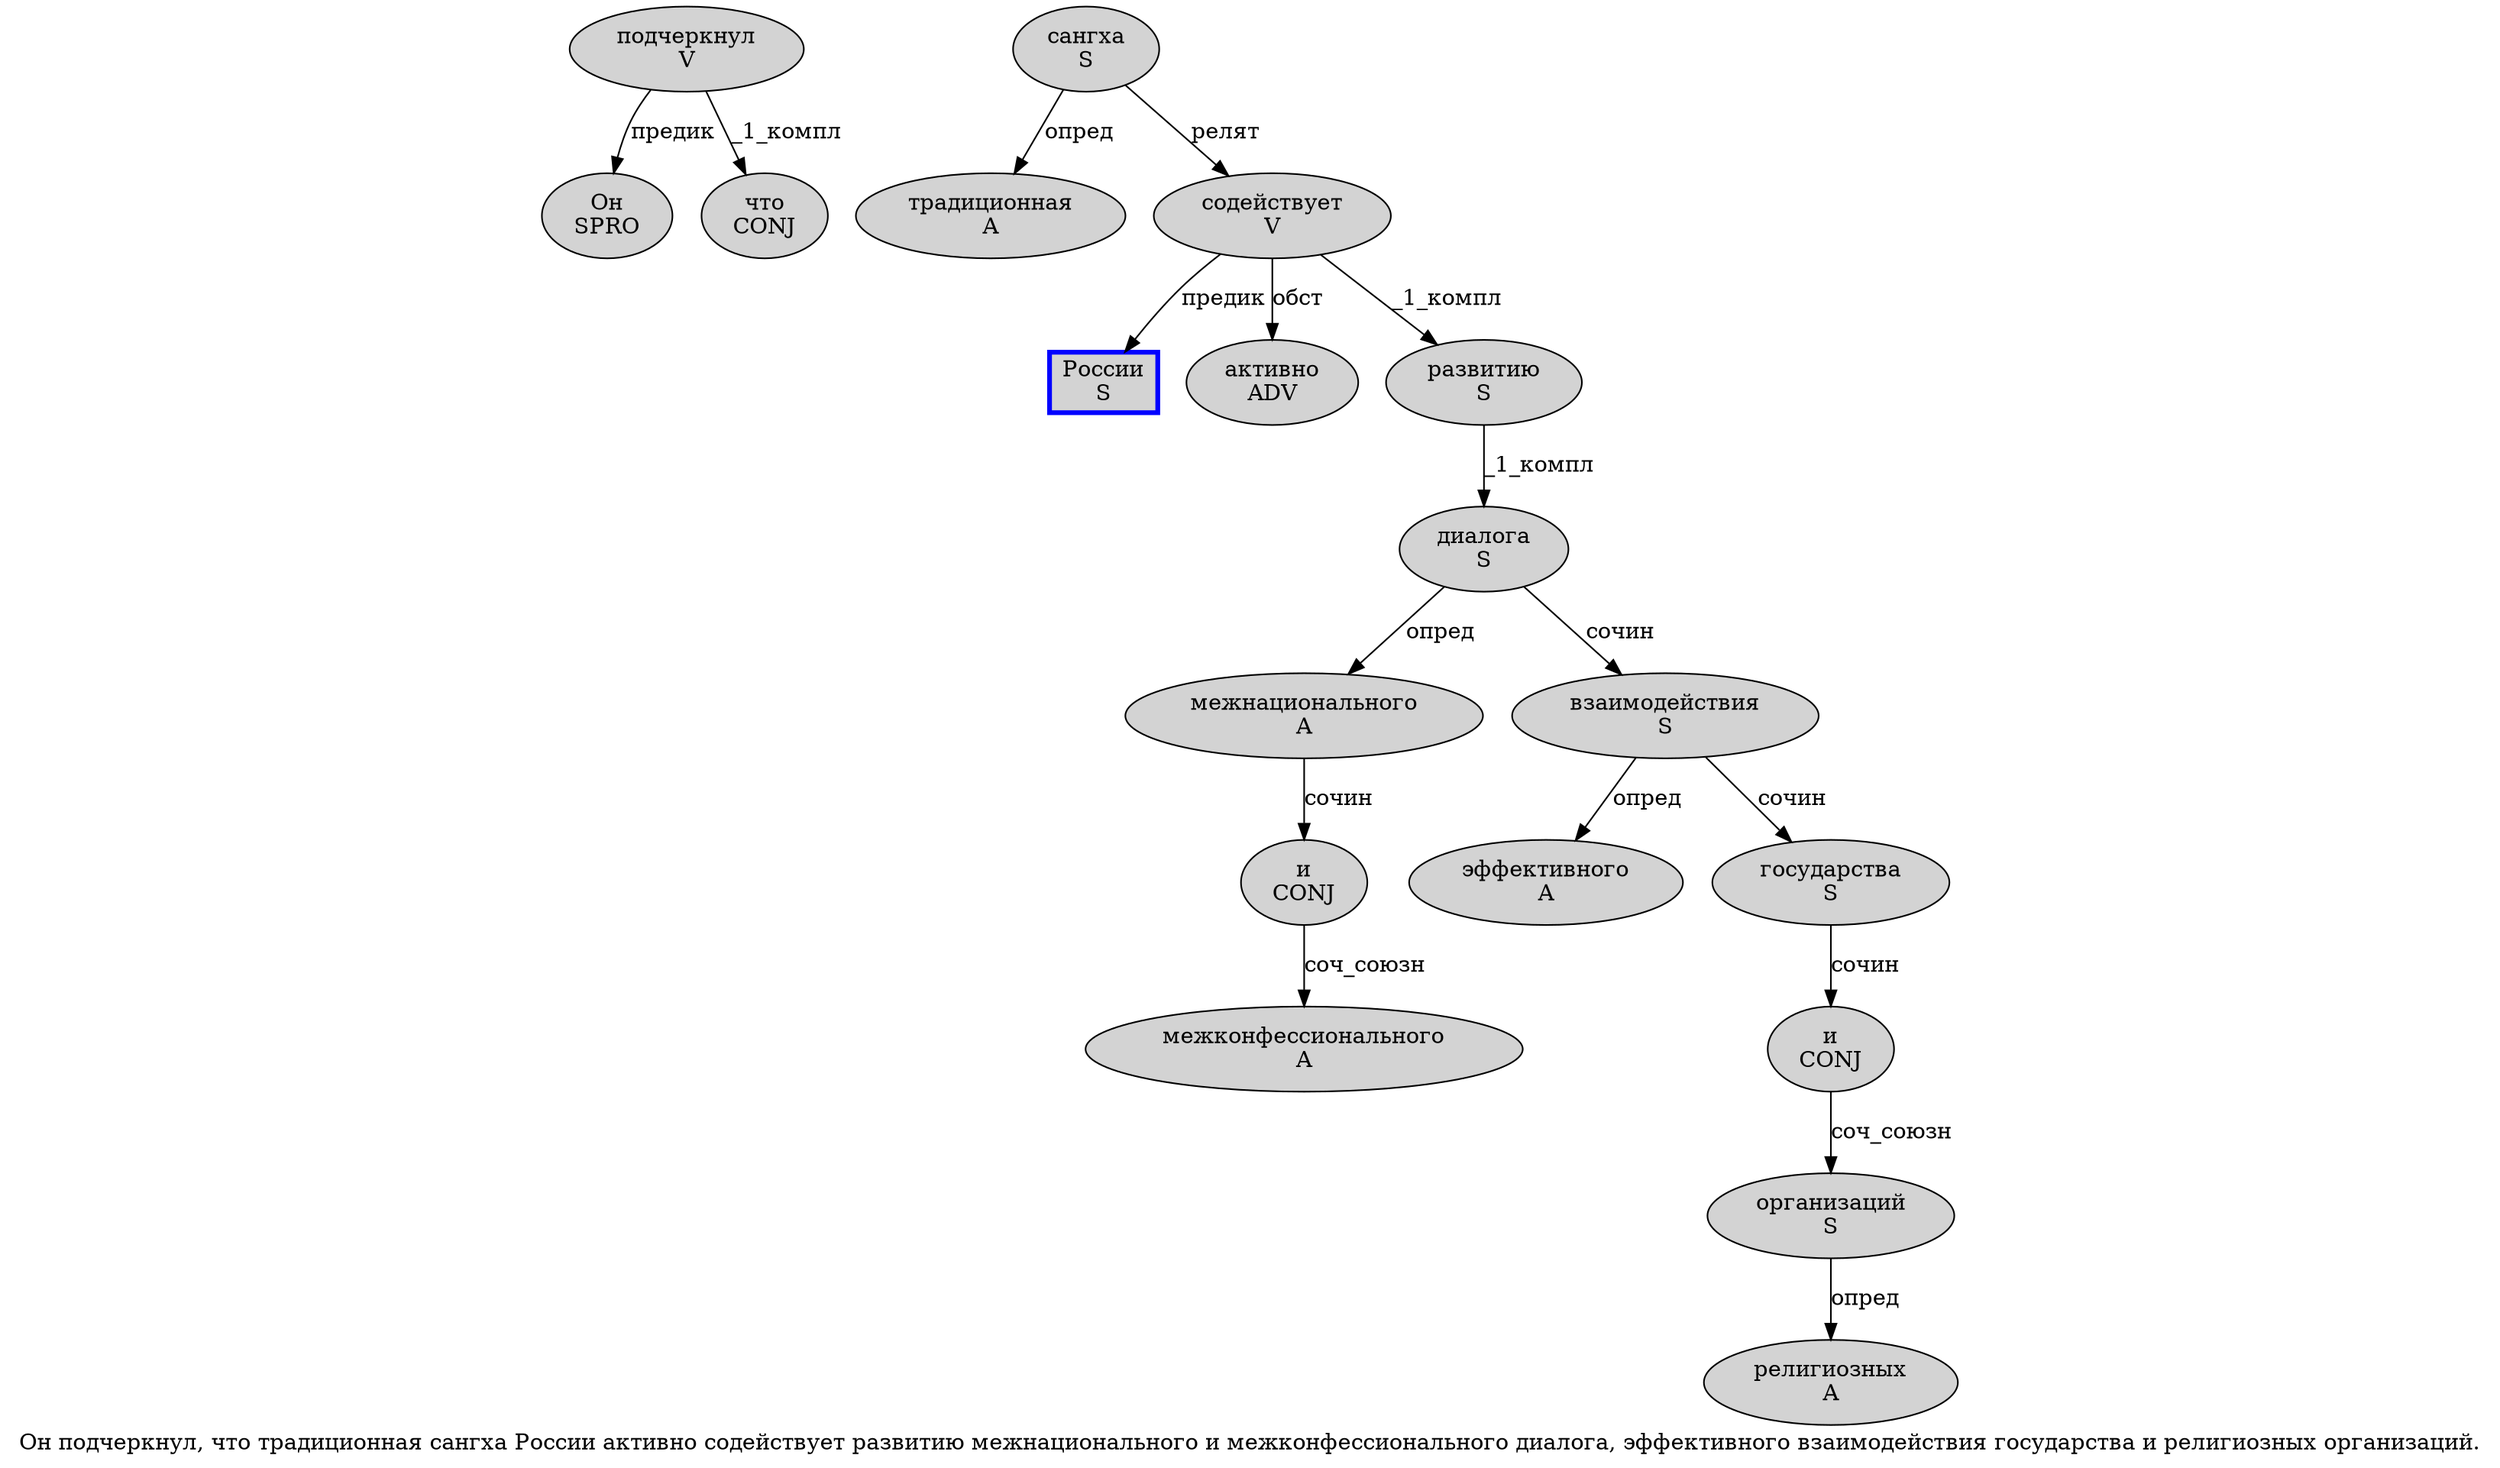 digraph SENTENCE_1183 {
	graph [label="Он подчеркнул, что традиционная сангха России активно содействует развитию межнационального и межконфессионального диалога, эффективного взаимодействия государства и религиозных организаций."]
	node [style=filled]
		0 [label="Он
SPRO" color="" fillcolor=lightgray penwidth=1 shape=ellipse]
		1 [label="подчеркнул
V" color="" fillcolor=lightgray penwidth=1 shape=ellipse]
		3 [label="что
CONJ" color="" fillcolor=lightgray penwidth=1 shape=ellipse]
		4 [label="традиционная
A" color="" fillcolor=lightgray penwidth=1 shape=ellipse]
		5 [label="сангха
S" color="" fillcolor=lightgray penwidth=1 shape=ellipse]
		6 [label="России
S" color=blue fillcolor=lightgray penwidth=3 shape=box]
		7 [label="активно
ADV" color="" fillcolor=lightgray penwidth=1 shape=ellipse]
		8 [label="содействует
V" color="" fillcolor=lightgray penwidth=1 shape=ellipse]
		9 [label="развитию
S" color="" fillcolor=lightgray penwidth=1 shape=ellipse]
		10 [label="межнационального
A" color="" fillcolor=lightgray penwidth=1 shape=ellipse]
		11 [label="и
CONJ" color="" fillcolor=lightgray penwidth=1 shape=ellipse]
		12 [label="межконфессионального
A" color="" fillcolor=lightgray penwidth=1 shape=ellipse]
		13 [label="диалога
S" color="" fillcolor=lightgray penwidth=1 shape=ellipse]
		15 [label="эффективного
A" color="" fillcolor=lightgray penwidth=1 shape=ellipse]
		16 [label="взаимодействия
S" color="" fillcolor=lightgray penwidth=1 shape=ellipse]
		17 [label="государства
S" color="" fillcolor=lightgray penwidth=1 shape=ellipse]
		18 [label="и
CONJ" color="" fillcolor=lightgray penwidth=1 shape=ellipse]
		19 [label="религиозных
A" color="" fillcolor=lightgray penwidth=1 shape=ellipse]
		20 [label="организаций
S" color="" fillcolor=lightgray penwidth=1 shape=ellipse]
			11 -> 12 [label="соч_союзн"]
			16 -> 15 [label="опред"]
			16 -> 17 [label="сочин"]
			20 -> 19 [label="опред"]
			10 -> 11 [label="сочин"]
			8 -> 6 [label="предик"]
			8 -> 7 [label="обст"]
			8 -> 9 [label="_1_компл"]
			5 -> 4 [label="опред"]
			5 -> 8 [label="релят"]
			18 -> 20 [label="соч_союзн"]
			9 -> 13 [label="_1_компл"]
			17 -> 18 [label="сочин"]
			13 -> 10 [label="опред"]
			13 -> 16 [label="сочин"]
			1 -> 0 [label="предик"]
			1 -> 3 [label="_1_компл"]
}